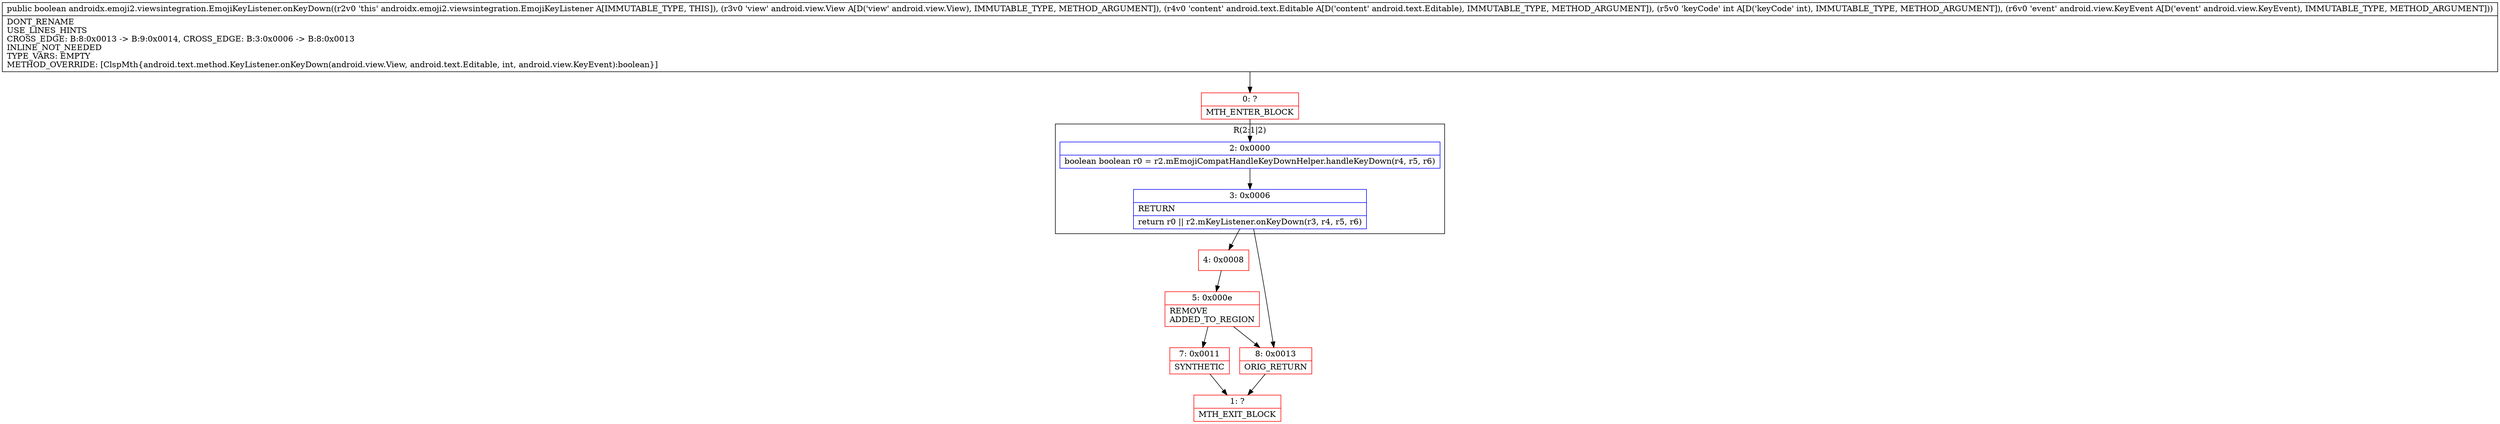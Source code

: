digraph "CFG forandroidx.emoji2.viewsintegration.EmojiKeyListener.onKeyDown(Landroid\/view\/View;Landroid\/text\/Editable;ILandroid\/view\/KeyEvent;)Z" {
subgraph cluster_Region_1125153565 {
label = "R(2:1|2)";
node [shape=record,color=blue];
Node_2 [shape=record,label="{2\:\ 0x0000|boolean boolean r0 = r2.mEmojiCompatHandleKeyDownHelper.handleKeyDown(r4, r5, r6)\l}"];
Node_3 [shape=record,label="{3\:\ 0x0006|RETURN\l|return r0 \|\| r2.mKeyListener.onKeyDown(r3, r4, r5, r6)\l}"];
}
Node_0 [shape=record,color=red,label="{0\:\ ?|MTH_ENTER_BLOCK\l}"];
Node_4 [shape=record,color=red,label="{4\:\ 0x0008}"];
Node_5 [shape=record,color=red,label="{5\:\ 0x000e|REMOVE\lADDED_TO_REGION\l}"];
Node_7 [shape=record,color=red,label="{7\:\ 0x0011|SYNTHETIC\l}"];
Node_1 [shape=record,color=red,label="{1\:\ ?|MTH_EXIT_BLOCK\l}"];
Node_8 [shape=record,color=red,label="{8\:\ 0x0013|ORIG_RETURN\l}"];
MethodNode[shape=record,label="{public boolean androidx.emoji2.viewsintegration.EmojiKeyListener.onKeyDown((r2v0 'this' androidx.emoji2.viewsintegration.EmojiKeyListener A[IMMUTABLE_TYPE, THIS]), (r3v0 'view' android.view.View A[D('view' android.view.View), IMMUTABLE_TYPE, METHOD_ARGUMENT]), (r4v0 'content' android.text.Editable A[D('content' android.text.Editable), IMMUTABLE_TYPE, METHOD_ARGUMENT]), (r5v0 'keyCode' int A[D('keyCode' int), IMMUTABLE_TYPE, METHOD_ARGUMENT]), (r6v0 'event' android.view.KeyEvent A[D('event' android.view.KeyEvent), IMMUTABLE_TYPE, METHOD_ARGUMENT]))  | DONT_RENAME\lUSE_LINES_HINTS\lCROSS_EDGE: B:8:0x0013 \-\> B:9:0x0014, CROSS_EDGE: B:3:0x0006 \-\> B:8:0x0013\lINLINE_NOT_NEEDED\lTYPE_VARS: EMPTY\lMETHOD_OVERRIDE: [ClspMth\{android.text.method.KeyListener.onKeyDown(android.view.View, android.text.Editable, int, android.view.KeyEvent):boolean\}]\l}"];
MethodNode -> Node_0;Node_2 -> Node_3;
Node_3 -> Node_4;
Node_3 -> Node_8;
Node_0 -> Node_2;
Node_4 -> Node_5;
Node_5 -> Node_7;
Node_5 -> Node_8;
Node_7 -> Node_1;
Node_8 -> Node_1;
}

